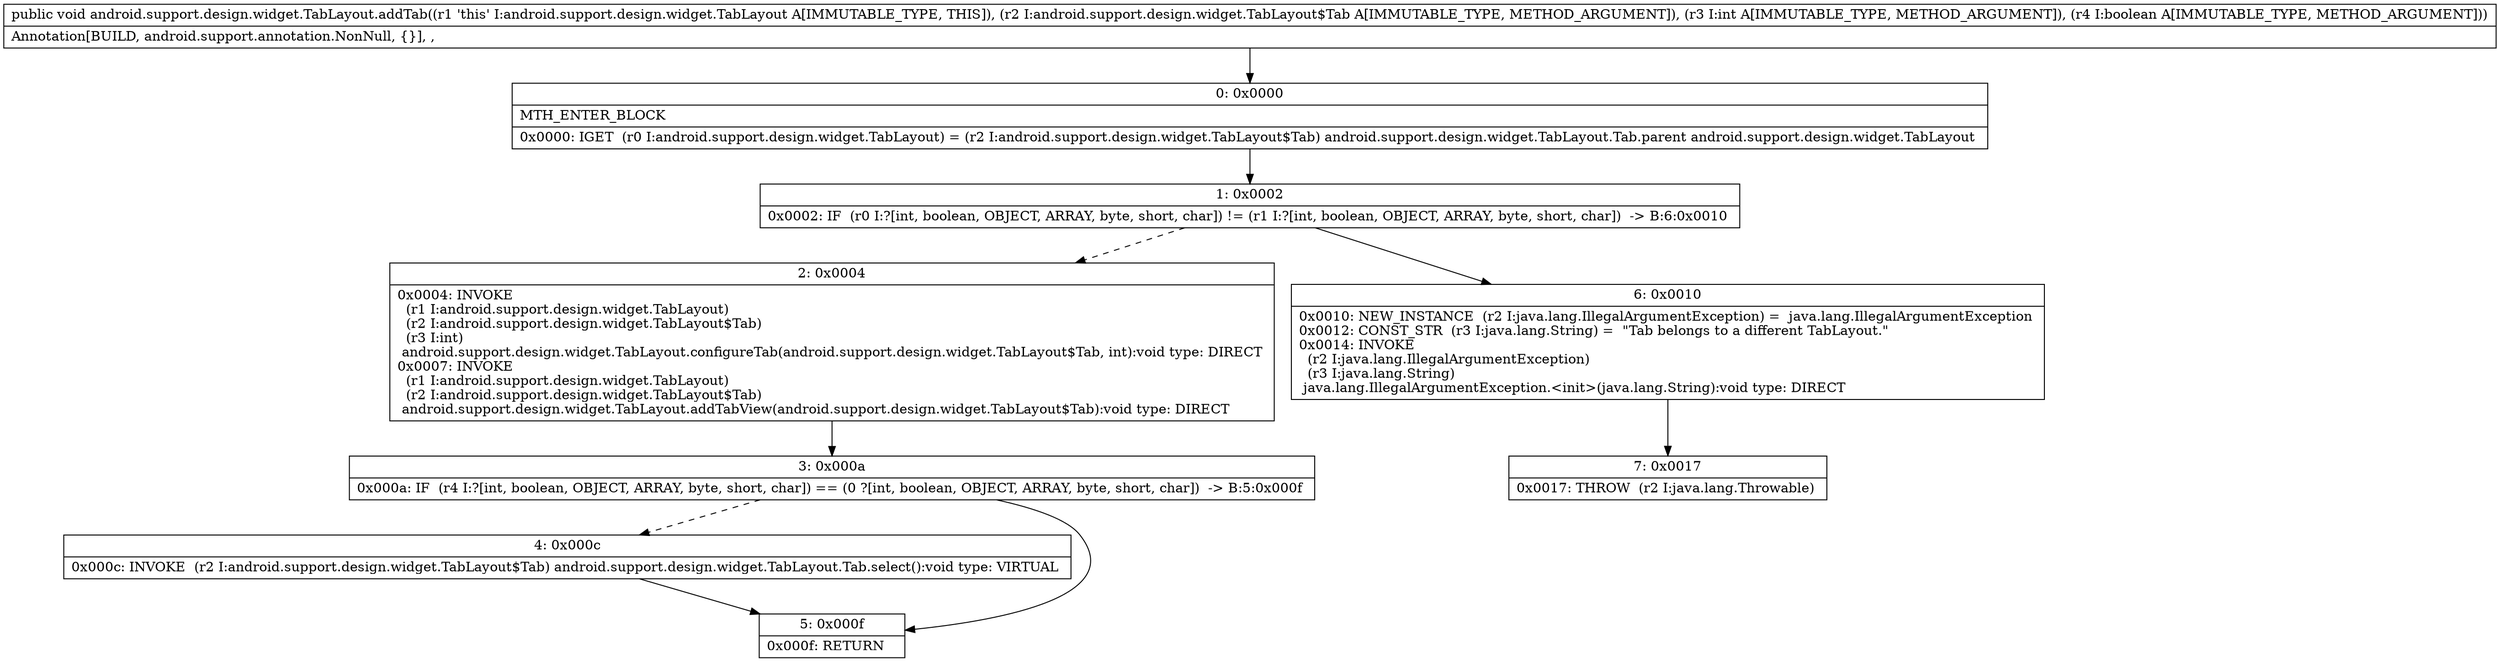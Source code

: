digraph "CFG forandroid.support.design.widget.TabLayout.addTab(Landroid\/support\/design\/widget\/TabLayout$Tab;IZ)V" {
Node_0 [shape=record,label="{0\:\ 0x0000|MTH_ENTER_BLOCK\l|0x0000: IGET  (r0 I:android.support.design.widget.TabLayout) = (r2 I:android.support.design.widget.TabLayout$Tab) android.support.design.widget.TabLayout.Tab.parent android.support.design.widget.TabLayout \l}"];
Node_1 [shape=record,label="{1\:\ 0x0002|0x0002: IF  (r0 I:?[int, boolean, OBJECT, ARRAY, byte, short, char]) != (r1 I:?[int, boolean, OBJECT, ARRAY, byte, short, char])  \-\> B:6:0x0010 \l}"];
Node_2 [shape=record,label="{2\:\ 0x0004|0x0004: INVOKE  \l  (r1 I:android.support.design.widget.TabLayout)\l  (r2 I:android.support.design.widget.TabLayout$Tab)\l  (r3 I:int)\l android.support.design.widget.TabLayout.configureTab(android.support.design.widget.TabLayout$Tab, int):void type: DIRECT \l0x0007: INVOKE  \l  (r1 I:android.support.design.widget.TabLayout)\l  (r2 I:android.support.design.widget.TabLayout$Tab)\l android.support.design.widget.TabLayout.addTabView(android.support.design.widget.TabLayout$Tab):void type: DIRECT \l}"];
Node_3 [shape=record,label="{3\:\ 0x000a|0x000a: IF  (r4 I:?[int, boolean, OBJECT, ARRAY, byte, short, char]) == (0 ?[int, boolean, OBJECT, ARRAY, byte, short, char])  \-\> B:5:0x000f \l}"];
Node_4 [shape=record,label="{4\:\ 0x000c|0x000c: INVOKE  (r2 I:android.support.design.widget.TabLayout$Tab) android.support.design.widget.TabLayout.Tab.select():void type: VIRTUAL \l}"];
Node_5 [shape=record,label="{5\:\ 0x000f|0x000f: RETURN   \l}"];
Node_6 [shape=record,label="{6\:\ 0x0010|0x0010: NEW_INSTANCE  (r2 I:java.lang.IllegalArgumentException) =  java.lang.IllegalArgumentException \l0x0012: CONST_STR  (r3 I:java.lang.String) =  \"Tab belongs to a different TabLayout.\" \l0x0014: INVOKE  \l  (r2 I:java.lang.IllegalArgumentException)\l  (r3 I:java.lang.String)\l java.lang.IllegalArgumentException.\<init\>(java.lang.String):void type: DIRECT \l}"];
Node_7 [shape=record,label="{7\:\ 0x0017|0x0017: THROW  (r2 I:java.lang.Throwable) \l}"];
MethodNode[shape=record,label="{public void android.support.design.widget.TabLayout.addTab((r1 'this' I:android.support.design.widget.TabLayout A[IMMUTABLE_TYPE, THIS]), (r2 I:android.support.design.widget.TabLayout$Tab A[IMMUTABLE_TYPE, METHOD_ARGUMENT]), (r3 I:int A[IMMUTABLE_TYPE, METHOD_ARGUMENT]), (r4 I:boolean A[IMMUTABLE_TYPE, METHOD_ARGUMENT]))  | Annotation[BUILD, android.support.annotation.NonNull, \{\}], , \l}"];
MethodNode -> Node_0;
Node_0 -> Node_1;
Node_1 -> Node_2[style=dashed];
Node_1 -> Node_6;
Node_2 -> Node_3;
Node_3 -> Node_4[style=dashed];
Node_3 -> Node_5;
Node_4 -> Node_5;
Node_6 -> Node_7;
}


